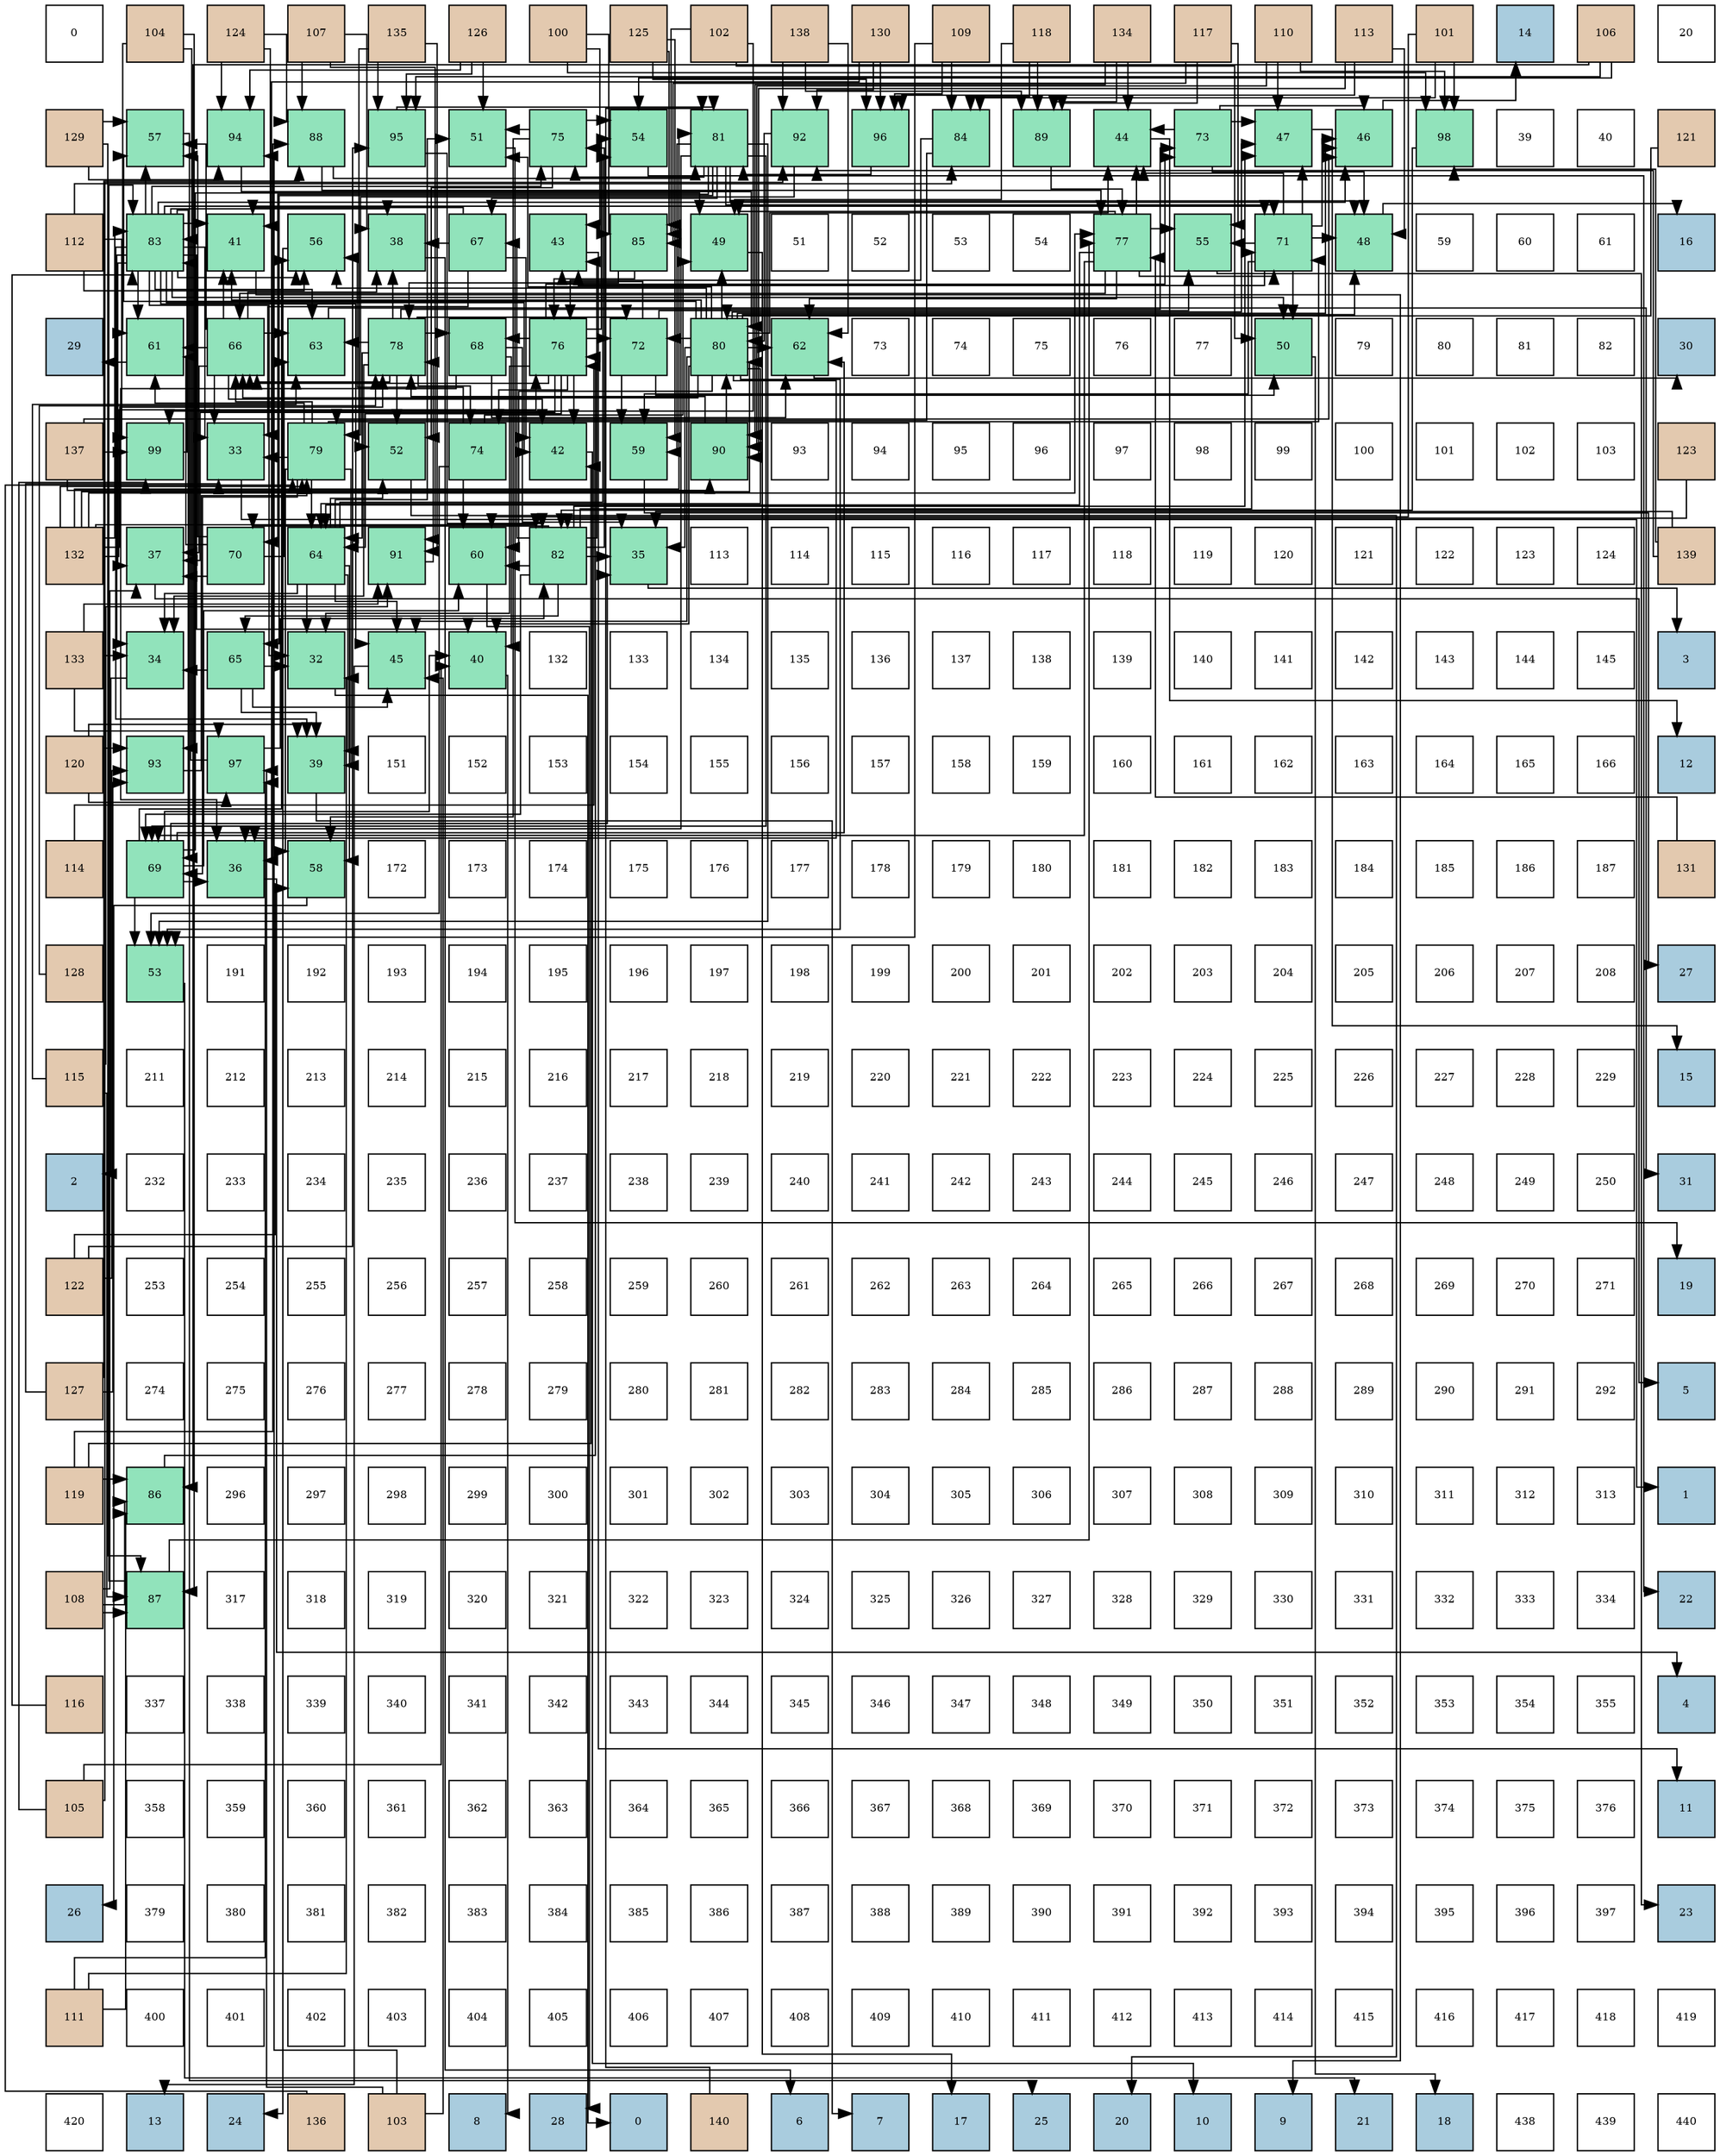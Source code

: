 digraph layout{
 rankdir=TB;
 splines=ortho;
 node [style=filled shape=square fixedsize=true width=0.6];
0[label="0", fontsize=8, fillcolor="#ffffff"];
1[label="104", fontsize=8, fillcolor="#e3c9af"];
2[label="124", fontsize=8, fillcolor="#e3c9af"];
3[label="107", fontsize=8, fillcolor="#e3c9af"];
4[label="135", fontsize=8, fillcolor="#e3c9af"];
5[label="126", fontsize=8, fillcolor="#e3c9af"];
6[label="100", fontsize=8, fillcolor="#e3c9af"];
7[label="125", fontsize=8, fillcolor="#e3c9af"];
8[label="102", fontsize=8, fillcolor="#e3c9af"];
9[label="138", fontsize=8, fillcolor="#e3c9af"];
10[label="130", fontsize=8, fillcolor="#e3c9af"];
11[label="109", fontsize=8, fillcolor="#e3c9af"];
12[label="118", fontsize=8, fillcolor="#e3c9af"];
13[label="134", fontsize=8, fillcolor="#e3c9af"];
14[label="117", fontsize=8, fillcolor="#e3c9af"];
15[label="110", fontsize=8, fillcolor="#e3c9af"];
16[label="113", fontsize=8, fillcolor="#e3c9af"];
17[label="101", fontsize=8, fillcolor="#e3c9af"];
18[label="14", fontsize=8, fillcolor="#a9ccde"];
19[label="106", fontsize=8, fillcolor="#e3c9af"];
20[label="20", fontsize=8, fillcolor="#ffffff"];
21[label="129", fontsize=8, fillcolor="#e3c9af"];
22[label="57", fontsize=8, fillcolor="#91e3bb"];
23[label="94", fontsize=8, fillcolor="#91e3bb"];
24[label="88", fontsize=8, fillcolor="#91e3bb"];
25[label="95", fontsize=8, fillcolor="#91e3bb"];
26[label="51", fontsize=8, fillcolor="#91e3bb"];
27[label="75", fontsize=8, fillcolor="#91e3bb"];
28[label="54", fontsize=8, fillcolor="#91e3bb"];
29[label="81", fontsize=8, fillcolor="#91e3bb"];
30[label="92", fontsize=8, fillcolor="#91e3bb"];
31[label="96", fontsize=8, fillcolor="#91e3bb"];
32[label="84", fontsize=8, fillcolor="#91e3bb"];
33[label="89", fontsize=8, fillcolor="#91e3bb"];
34[label="44", fontsize=8, fillcolor="#91e3bb"];
35[label="73", fontsize=8, fillcolor="#91e3bb"];
36[label="47", fontsize=8, fillcolor="#91e3bb"];
37[label="46", fontsize=8, fillcolor="#91e3bb"];
38[label="98", fontsize=8, fillcolor="#91e3bb"];
39[label="39", fontsize=8, fillcolor="#ffffff"];
40[label="40", fontsize=8, fillcolor="#ffffff"];
41[label="121", fontsize=8, fillcolor="#e3c9af"];
42[label="112", fontsize=8, fillcolor="#e3c9af"];
43[label="83", fontsize=8, fillcolor="#91e3bb"];
44[label="41", fontsize=8, fillcolor="#91e3bb"];
45[label="56", fontsize=8, fillcolor="#91e3bb"];
46[label="38", fontsize=8, fillcolor="#91e3bb"];
47[label="67", fontsize=8, fillcolor="#91e3bb"];
48[label="43", fontsize=8, fillcolor="#91e3bb"];
49[label="85", fontsize=8, fillcolor="#91e3bb"];
50[label="49", fontsize=8, fillcolor="#91e3bb"];
51[label="51", fontsize=8, fillcolor="#ffffff"];
52[label="52", fontsize=8, fillcolor="#ffffff"];
53[label="53", fontsize=8, fillcolor="#ffffff"];
54[label="54", fontsize=8, fillcolor="#ffffff"];
55[label="77", fontsize=8, fillcolor="#91e3bb"];
56[label="55", fontsize=8, fillcolor="#91e3bb"];
57[label="71", fontsize=8, fillcolor="#91e3bb"];
58[label="48", fontsize=8, fillcolor="#91e3bb"];
59[label="59", fontsize=8, fillcolor="#ffffff"];
60[label="60", fontsize=8, fillcolor="#ffffff"];
61[label="61", fontsize=8, fillcolor="#ffffff"];
62[label="16", fontsize=8, fillcolor="#a9ccde"];
63[label="29", fontsize=8, fillcolor="#a9ccde"];
64[label="61", fontsize=8, fillcolor="#91e3bb"];
65[label="66", fontsize=8, fillcolor="#91e3bb"];
66[label="63", fontsize=8, fillcolor="#91e3bb"];
67[label="78", fontsize=8, fillcolor="#91e3bb"];
68[label="68", fontsize=8, fillcolor="#91e3bb"];
69[label="76", fontsize=8, fillcolor="#91e3bb"];
70[label="72", fontsize=8, fillcolor="#91e3bb"];
71[label="80", fontsize=8, fillcolor="#91e3bb"];
72[label="62", fontsize=8, fillcolor="#91e3bb"];
73[label="73", fontsize=8, fillcolor="#ffffff"];
74[label="74", fontsize=8, fillcolor="#ffffff"];
75[label="75", fontsize=8, fillcolor="#ffffff"];
76[label="76", fontsize=8, fillcolor="#ffffff"];
77[label="77", fontsize=8, fillcolor="#ffffff"];
78[label="50", fontsize=8, fillcolor="#91e3bb"];
79[label="79", fontsize=8, fillcolor="#ffffff"];
80[label="80", fontsize=8, fillcolor="#ffffff"];
81[label="81", fontsize=8, fillcolor="#ffffff"];
82[label="82", fontsize=8, fillcolor="#ffffff"];
83[label="30", fontsize=8, fillcolor="#a9ccde"];
84[label="137", fontsize=8, fillcolor="#e3c9af"];
85[label="99", fontsize=8, fillcolor="#91e3bb"];
86[label="33", fontsize=8, fillcolor="#91e3bb"];
87[label="79", fontsize=8, fillcolor="#91e3bb"];
88[label="52", fontsize=8, fillcolor="#91e3bb"];
89[label="74", fontsize=8, fillcolor="#91e3bb"];
90[label="42", fontsize=8, fillcolor="#91e3bb"];
91[label="59", fontsize=8, fillcolor="#91e3bb"];
92[label="90", fontsize=8, fillcolor="#91e3bb"];
93[label="93", fontsize=8, fillcolor="#ffffff"];
94[label="94", fontsize=8, fillcolor="#ffffff"];
95[label="95", fontsize=8, fillcolor="#ffffff"];
96[label="96", fontsize=8, fillcolor="#ffffff"];
97[label="97", fontsize=8, fillcolor="#ffffff"];
98[label="98", fontsize=8, fillcolor="#ffffff"];
99[label="99", fontsize=8, fillcolor="#ffffff"];
100[label="100", fontsize=8, fillcolor="#ffffff"];
101[label="101", fontsize=8, fillcolor="#ffffff"];
102[label="102", fontsize=8, fillcolor="#ffffff"];
103[label="103", fontsize=8, fillcolor="#ffffff"];
104[label="123", fontsize=8, fillcolor="#e3c9af"];
105[label="132", fontsize=8, fillcolor="#e3c9af"];
106[label="37", fontsize=8, fillcolor="#91e3bb"];
107[label="70", fontsize=8, fillcolor="#91e3bb"];
108[label="64", fontsize=8, fillcolor="#91e3bb"];
109[label="91", fontsize=8, fillcolor="#91e3bb"];
110[label="60", fontsize=8, fillcolor="#91e3bb"];
111[label="82", fontsize=8, fillcolor="#91e3bb"];
112[label="35", fontsize=8, fillcolor="#91e3bb"];
113[label="113", fontsize=8, fillcolor="#ffffff"];
114[label="114", fontsize=8, fillcolor="#ffffff"];
115[label="115", fontsize=8, fillcolor="#ffffff"];
116[label="116", fontsize=8, fillcolor="#ffffff"];
117[label="117", fontsize=8, fillcolor="#ffffff"];
118[label="118", fontsize=8, fillcolor="#ffffff"];
119[label="119", fontsize=8, fillcolor="#ffffff"];
120[label="120", fontsize=8, fillcolor="#ffffff"];
121[label="121", fontsize=8, fillcolor="#ffffff"];
122[label="122", fontsize=8, fillcolor="#ffffff"];
123[label="123", fontsize=8, fillcolor="#ffffff"];
124[label="124", fontsize=8, fillcolor="#ffffff"];
125[label="139", fontsize=8, fillcolor="#e3c9af"];
126[label="133", fontsize=8, fillcolor="#e3c9af"];
127[label="34", fontsize=8, fillcolor="#91e3bb"];
128[label="65", fontsize=8, fillcolor="#91e3bb"];
129[label="32", fontsize=8, fillcolor="#91e3bb"];
130[label="45", fontsize=8, fillcolor="#91e3bb"];
131[label="40", fontsize=8, fillcolor="#91e3bb"];
132[label="132", fontsize=8, fillcolor="#ffffff"];
133[label="133", fontsize=8, fillcolor="#ffffff"];
134[label="134", fontsize=8, fillcolor="#ffffff"];
135[label="135", fontsize=8, fillcolor="#ffffff"];
136[label="136", fontsize=8, fillcolor="#ffffff"];
137[label="137", fontsize=8, fillcolor="#ffffff"];
138[label="138", fontsize=8, fillcolor="#ffffff"];
139[label="139", fontsize=8, fillcolor="#ffffff"];
140[label="140", fontsize=8, fillcolor="#ffffff"];
141[label="141", fontsize=8, fillcolor="#ffffff"];
142[label="142", fontsize=8, fillcolor="#ffffff"];
143[label="143", fontsize=8, fillcolor="#ffffff"];
144[label="144", fontsize=8, fillcolor="#ffffff"];
145[label="145", fontsize=8, fillcolor="#ffffff"];
146[label="3", fontsize=8, fillcolor="#a9ccde"];
147[label="120", fontsize=8, fillcolor="#e3c9af"];
148[label="93", fontsize=8, fillcolor="#91e3bb"];
149[label="97", fontsize=8, fillcolor="#91e3bb"];
150[label="39", fontsize=8, fillcolor="#91e3bb"];
151[label="151", fontsize=8, fillcolor="#ffffff"];
152[label="152", fontsize=8, fillcolor="#ffffff"];
153[label="153", fontsize=8, fillcolor="#ffffff"];
154[label="154", fontsize=8, fillcolor="#ffffff"];
155[label="155", fontsize=8, fillcolor="#ffffff"];
156[label="156", fontsize=8, fillcolor="#ffffff"];
157[label="157", fontsize=8, fillcolor="#ffffff"];
158[label="158", fontsize=8, fillcolor="#ffffff"];
159[label="159", fontsize=8, fillcolor="#ffffff"];
160[label="160", fontsize=8, fillcolor="#ffffff"];
161[label="161", fontsize=8, fillcolor="#ffffff"];
162[label="162", fontsize=8, fillcolor="#ffffff"];
163[label="163", fontsize=8, fillcolor="#ffffff"];
164[label="164", fontsize=8, fillcolor="#ffffff"];
165[label="165", fontsize=8, fillcolor="#ffffff"];
166[label="166", fontsize=8, fillcolor="#ffffff"];
167[label="12", fontsize=8, fillcolor="#a9ccde"];
168[label="114", fontsize=8, fillcolor="#e3c9af"];
169[label="69", fontsize=8, fillcolor="#91e3bb"];
170[label="36", fontsize=8, fillcolor="#91e3bb"];
171[label="58", fontsize=8, fillcolor="#91e3bb"];
172[label="172", fontsize=8, fillcolor="#ffffff"];
173[label="173", fontsize=8, fillcolor="#ffffff"];
174[label="174", fontsize=8, fillcolor="#ffffff"];
175[label="175", fontsize=8, fillcolor="#ffffff"];
176[label="176", fontsize=8, fillcolor="#ffffff"];
177[label="177", fontsize=8, fillcolor="#ffffff"];
178[label="178", fontsize=8, fillcolor="#ffffff"];
179[label="179", fontsize=8, fillcolor="#ffffff"];
180[label="180", fontsize=8, fillcolor="#ffffff"];
181[label="181", fontsize=8, fillcolor="#ffffff"];
182[label="182", fontsize=8, fillcolor="#ffffff"];
183[label="183", fontsize=8, fillcolor="#ffffff"];
184[label="184", fontsize=8, fillcolor="#ffffff"];
185[label="185", fontsize=8, fillcolor="#ffffff"];
186[label="186", fontsize=8, fillcolor="#ffffff"];
187[label="187", fontsize=8, fillcolor="#ffffff"];
188[label="131", fontsize=8, fillcolor="#e3c9af"];
189[label="128", fontsize=8, fillcolor="#e3c9af"];
190[label="53", fontsize=8, fillcolor="#91e3bb"];
191[label="191", fontsize=8, fillcolor="#ffffff"];
192[label="192", fontsize=8, fillcolor="#ffffff"];
193[label="193", fontsize=8, fillcolor="#ffffff"];
194[label="194", fontsize=8, fillcolor="#ffffff"];
195[label="195", fontsize=8, fillcolor="#ffffff"];
196[label="196", fontsize=8, fillcolor="#ffffff"];
197[label="197", fontsize=8, fillcolor="#ffffff"];
198[label="198", fontsize=8, fillcolor="#ffffff"];
199[label="199", fontsize=8, fillcolor="#ffffff"];
200[label="200", fontsize=8, fillcolor="#ffffff"];
201[label="201", fontsize=8, fillcolor="#ffffff"];
202[label="202", fontsize=8, fillcolor="#ffffff"];
203[label="203", fontsize=8, fillcolor="#ffffff"];
204[label="204", fontsize=8, fillcolor="#ffffff"];
205[label="205", fontsize=8, fillcolor="#ffffff"];
206[label="206", fontsize=8, fillcolor="#ffffff"];
207[label="207", fontsize=8, fillcolor="#ffffff"];
208[label="208", fontsize=8, fillcolor="#ffffff"];
209[label="27", fontsize=8, fillcolor="#a9ccde"];
210[label="115", fontsize=8, fillcolor="#e3c9af"];
211[label="211", fontsize=8, fillcolor="#ffffff"];
212[label="212", fontsize=8, fillcolor="#ffffff"];
213[label="213", fontsize=8, fillcolor="#ffffff"];
214[label="214", fontsize=8, fillcolor="#ffffff"];
215[label="215", fontsize=8, fillcolor="#ffffff"];
216[label="216", fontsize=8, fillcolor="#ffffff"];
217[label="217", fontsize=8, fillcolor="#ffffff"];
218[label="218", fontsize=8, fillcolor="#ffffff"];
219[label="219", fontsize=8, fillcolor="#ffffff"];
220[label="220", fontsize=8, fillcolor="#ffffff"];
221[label="221", fontsize=8, fillcolor="#ffffff"];
222[label="222", fontsize=8, fillcolor="#ffffff"];
223[label="223", fontsize=8, fillcolor="#ffffff"];
224[label="224", fontsize=8, fillcolor="#ffffff"];
225[label="225", fontsize=8, fillcolor="#ffffff"];
226[label="226", fontsize=8, fillcolor="#ffffff"];
227[label="227", fontsize=8, fillcolor="#ffffff"];
228[label="228", fontsize=8, fillcolor="#ffffff"];
229[label="229", fontsize=8, fillcolor="#ffffff"];
230[label="15", fontsize=8, fillcolor="#a9ccde"];
231[label="2", fontsize=8, fillcolor="#a9ccde"];
232[label="232", fontsize=8, fillcolor="#ffffff"];
233[label="233", fontsize=8, fillcolor="#ffffff"];
234[label="234", fontsize=8, fillcolor="#ffffff"];
235[label="235", fontsize=8, fillcolor="#ffffff"];
236[label="236", fontsize=8, fillcolor="#ffffff"];
237[label="237", fontsize=8, fillcolor="#ffffff"];
238[label="238", fontsize=8, fillcolor="#ffffff"];
239[label="239", fontsize=8, fillcolor="#ffffff"];
240[label="240", fontsize=8, fillcolor="#ffffff"];
241[label="241", fontsize=8, fillcolor="#ffffff"];
242[label="242", fontsize=8, fillcolor="#ffffff"];
243[label="243", fontsize=8, fillcolor="#ffffff"];
244[label="244", fontsize=8, fillcolor="#ffffff"];
245[label="245", fontsize=8, fillcolor="#ffffff"];
246[label="246", fontsize=8, fillcolor="#ffffff"];
247[label="247", fontsize=8, fillcolor="#ffffff"];
248[label="248", fontsize=8, fillcolor="#ffffff"];
249[label="249", fontsize=8, fillcolor="#ffffff"];
250[label="250", fontsize=8, fillcolor="#ffffff"];
251[label="31", fontsize=8, fillcolor="#a9ccde"];
252[label="122", fontsize=8, fillcolor="#e3c9af"];
253[label="253", fontsize=8, fillcolor="#ffffff"];
254[label="254", fontsize=8, fillcolor="#ffffff"];
255[label="255", fontsize=8, fillcolor="#ffffff"];
256[label="256", fontsize=8, fillcolor="#ffffff"];
257[label="257", fontsize=8, fillcolor="#ffffff"];
258[label="258", fontsize=8, fillcolor="#ffffff"];
259[label="259", fontsize=8, fillcolor="#ffffff"];
260[label="260", fontsize=8, fillcolor="#ffffff"];
261[label="261", fontsize=8, fillcolor="#ffffff"];
262[label="262", fontsize=8, fillcolor="#ffffff"];
263[label="263", fontsize=8, fillcolor="#ffffff"];
264[label="264", fontsize=8, fillcolor="#ffffff"];
265[label="265", fontsize=8, fillcolor="#ffffff"];
266[label="266", fontsize=8, fillcolor="#ffffff"];
267[label="267", fontsize=8, fillcolor="#ffffff"];
268[label="268", fontsize=8, fillcolor="#ffffff"];
269[label="269", fontsize=8, fillcolor="#ffffff"];
270[label="270", fontsize=8, fillcolor="#ffffff"];
271[label="271", fontsize=8, fillcolor="#ffffff"];
272[label="19", fontsize=8, fillcolor="#a9ccde"];
273[label="127", fontsize=8, fillcolor="#e3c9af"];
274[label="274", fontsize=8, fillcolor="#ffffff"];
275[label="275", fontsize=8, fillcolor="#ffffff"];
276[label="276", fontsize=8, fillcolor="#ffffff"];
277[label="277", fontsize=8, fillcolor="#ffffff"];
278[label="278", fontsize=8, fillcolor="#ffffff"];
279[label="279", fontsize=8, fillcolor="#ffffff"];
280[label="280", fontsize=8, fillcolor="#ffffff"];
281[label="281", fontsize=8, fillcolor="#ffffff"];
282[label="282", fontsize=8, fillcolor="#ffffff"];
283[label="283", fontsize=8, fillcolor="#ffffff"];
284[label="284", fontsize=8, fillcolor="#ffffff"];
285[label="285", fontsize=8, fillcolor="#ffffff"];
286[label="286", fontsize=8, fillcolor="#ffffff"];
287[label="287", fontsize=8, fillcolor="#ffffff"];
288[label="288", fontsize=8, fillcolor="#ffffff"];
289[label="289", fontsize=8, fillcolor="#ffffff"];
290[label="290", fontsize=8, fillcolor="#ffffff"];
291[label="291", fontsize=8, fillcolor="#ffffff"];
292[label="292", fontsize=8, fillcolor="#ffffff"];
293[label="5", fontsize=8, fillcolor="#a9ccde"];
294[label="119", fontsize=8, fillcolor="#e3c9af"];
295[label="86", fontsize=8, fillcolor="#91e3bb"];
296[label="296", fontsize=8, fillcolor="#ffffff"];
297[label="297", fontsize=8, fillcolor="#ffffff"];
298[label="298", fontsize=8, fillcolor="#ffffff"];
299[label="299", fontsize=8, fillcolor="#ffffff"];
300[label="300", fontsize=8, fillcolor="#ffffff"];
301[label="301", fontsize=8, fillcolor="#ffffff"];
302[label="302", fontsize=8, fillcolor="#ffffff"];
303[label="303", fontsize=8, fillcolor="#ffffff"];
304[label="304", fontsize=8, fillcolor="#ffffff"];
305[label="305", fontsize=8, fillcolor="#ffffff"];
306[label="306", fontsize=8, fillcolor="#ffffff"];
307[label="307", fontsize=8, fillcolor="#ffffff"];
308[label="308", fontsize=8, fillcolor="#ffffff"];
309[label="309", fontsize=8, fillcolor="#ffffff"];
310[label="310", fontsize=8, fillcolor="#ffffff"];
311[label="311", fontsize=8, fillcolor="#ffffff"];
312[label="312", fontsize=8, fillcolor="#ffffff"];
313[label="313", fontsize=8, fillcolor="#ffffff"];
314[label="1", fontsize=8, fillcolor="#a9ccde"];
315[label="108", fontsize=8, fillcolor="#e3c9af"];
316[label="87", fontsize=8, fillcolor="#91e3bb"];
317[label="317", fontsize=8, fillcolor="#ffffff"];
318[label="318", fontsize=8, fillcolor="#ffffff"];
319[label="319", fontsize=8, fillcolor="#ffffff"];
320[label="320", fontsize=8, fillcolor="#ffffff"];
321[label="321", fontsize=8, fillcolor="#ffffff"];
322[label="322", fontsize=8, fillcolor="#ffffff"];
323[label="323", fontsize=8, fillcolor="#ffffff"];
324[label="324", fontsize=8, fillcolor="#ffffff"];
325[label="325", fontsize=8, fillcolor="#ffffff"];
326[label="326", fontsize=8, fillcolor="#ffffff"];
327[label="327", fontsize=8, fillcolor="#ffffff"];
328[label="328", fontsize=8, fillcolor="#ffffff"];
329[label="329", fontsize=8, fillcolor="#ffffff"];
330[label="330", fontsize=8, fillcolor="#ffffff"];
331[label="331", fontsize=8, fillcolor="#ffffff"];
332[label="332", fontsize=8, fillcolor="#ffffff"];
333[label="333", fontsize=8, fillcolor="#ffffff"];
334[label="334", fontsize=8, fillcolor="#ffffff"];
335[label="22", fontsize=8, fillcolor="#a9ccde"];
336[label="116", fontsize=8, fillcolor="#e3c9af"];
337[label="337", fontsize=8, fillcolor="#ffffff"];
338[label="338", fontsize=8, fillcolor="#ffffff"];
339[label="339", fontsize=8, fillcolor="#ffffff"];
340[label="340", fontsize=8, fillcolor="#ffffff"];
341[label="341", fontsize=8, fillcolor="#ffffff"];
342[label="342", fontsize=8, fillcolor="#ffffff"];
343[label="343", fontsize=8, fillcolor="#ffffff"];
344[label="344", fontsize=8, fillcolor="#ffffff"];
345[label="345", fontsize=8, fillcolor="#ffffff"];
346[label="346", fontsize=8, fillcolor="#ffffff"];
347[label="347", fontsize=8, fillcolor="#ffffff"];
348[label="348", fontsize=8, fillcolor="#ffffff"];
349[label="349", fontsize=8, fillcolor="#ffffff"];
350[label="350", fontsize=8, fillcolor="#ffffff"];
351[label="351", fontsize=8, fillcolor="#ffffff"];
352[label="352", fontsize=8, fillcolor="#ffffff"];
353[label="353", fontsize=8, fillcolor="#ffffff"];
354[label="354", fontsize=8, fillcolor="#ffffff"];
355[label="355", fontsize=8, fillcolor="#ffffff"];
356[label="4", fontsize=8, fillcolor="#a9ccde"];
357[label="105", fontsize=8, fillcolor="#e3c9af"];
358[label="358", fontsize=8, fillcolor="#ffffff"];
359[label="359", fontsize=8, fillcolor="#ffffff"];
360[label="360", fontsize=8, fillcolor="#ffffff"];
361[label="361", fontsize=8, fillcolor="#ffffff"];
362[label="362", fontsize=8, fillcolor="#ffffff"];
363[label="363", fontsize=8, fillcolor="#ffffff"];
364[label="364", fontsize=8, fillcolor="#ffffff"];
365[label="365", fontsize=8, fillcolor="#ffffff"];
366[label="366", fontsize=8, fillcolor="#ffffff"];
367[label="367", fontsize=8, fillcolor="#ffffff"];
368[label="368", fontsize=8, fillcolor="#ffffff"];
369[label="369", fontsize=8, fillcolor="#ffffff"];
370[label="370", fontsize=8, fillcolor="#ffffff"];
371[label="371", fontsize=8, fillcolor="#ffffff"];
372[label="372", fontsize=8, fillcolor="#ffffff"];
373[label="373", fontsize=8, fillcolor="#ffffff"];
374[label="374", fontsize=8, fillcolor="#ffffff"];
375[label="375", fontsize=8, fillcolor="#ffffff"];
376[label="376", fontsize=8, fillcolor="#ffffff"];
377[label="11", fontsize=8, fillcolor="#a9ccde"];
378[label="26", fontsize=8, fillcolor="#a9ccde"];
379[label="379", fontsize=8, fillcolor="#ffffff"];
380[label="380", fontsize=8, fillcolor="#ffffff"];
381[label="381", fontsize=8, fillcolor="#ffffff"];
382[label="382", fontsize=8, fillcolor="#ffffff"];
383[label="383", fontsize=8, fillcolor="#ffffff"];
384[label="384", fontsize=8, fillcolor="#ffffff"];
385[label="385", fontsize=8, fillcolor="#ffffff"];
386[label="386", fontsize=8, fillcolor="#ffffff"];
387[label="387", fontsize=8, fillcolor="#ffffff"];
388[label="388", fontsize=8, fillcolor="#ffffff"];
389[label="389", fontsize=8, fillcolor="#ffffff"];
390[label="390", fontsize=8, fillcolor="#ffffff"];
391[label="391", fontsize=8, fillcolor="#ffffff"];
392[label="392", fontsize=8, fillcolor="#ffffff"];
393[label="393", fontsize=8, fillcolor="#ffffff"];
394[label="394", fontsize=8, fillcolor="#ffffff"];
395[label="395", fontsize=8, fillcolor="#ffffff"];
396[label="396", fontsize=8, fillcolor="#ffffff"];
397[label="397", fontsize=8, fillcolor="#ffffff"];
398[label="23", fontsize=8, fillcolor="#a9ccde"];
399[label="111", fontsize=8, fillcolor="#e3c9af"];
400[label="400", fontsize=8, fillcolor="#ffffff"];
401[label="401", fontsize=8, fillcolor="#ffffff"];
402[label="402", fontsize=8, fillcolor="#ffffff"];
403[label="403", fontsize=8, fillcolor="#ffffff"];
404[label="404", fontsize=8, fillcolor="#ffffff"];
405[label="405", fontsize=8, fillcolor="#ffffff"];
406[label="406", fontsize=8, fillcolor="#ffffff"];
407[label="407", fontsize=8, fillcolor="#ffffff"];
408[label="408", fontsize=8, fillcolor="#ffffff"];
409[label="409", fontsize=8, fillcolor="#ffffff"];
410[label="410", fontsize=8, fillcolor="#ffffff"];
411[label="411", fontsize=8, fillcolor="#ffffff"];
412[label="412", fontsize=8, fillcolor="#ffffff"];
413[label="413", fontsize=8, fillcolor="#ffffff"];
414[label="414", fontsize=8, fillcolor="#ffffff"];
415[label="415", fontsize=8, fillcolor="#ffffff"];
416[label="416", fontsize=8, fillcolor="#ffffff"];
417[label="417", fontsize=8, fillcolor="#ffffff"];
418[label="418", fontsize=8, fillcolor="#ffffff"];
419[label="419", fontsize=8, fillcolor="#ffffff"];
420[label="420", fontsize=8, fillcolor="#ffffff"];
421[label="13", fontsize=8, fillcolor="#a9ccde"];
422[label="24", fontsize=8, fillcolor="#a9ccde"];
423[label="136", fontsize=8, fillcolor="#e3c9af"];
424[label="103", fontsize=8, fillcolor="#e3c9af"];
425[label="8", fontsize=8, fillcolor="#a9ccde"];
426[label="28", fontsize=8, fillcolor="#a9ccde"];
427[label="0", fontsize=8, fillcolor="#a9ccde"];
428[label="140", fontsize=8, fillcolor="#e3c9af"];
429[label="6", fontsize=8, fillcolor="#a9ccde"];
430[label="7", fontsize=8, fillcolor="#a9ccde"];
431[label="17", fontsize=8, fillcolor="#a9ccde"];
432[label="25", fontsize=8, fillcolor="#a9ccde"];
433[label="20", fontsize=8, fillcolor="#a9ccde"];
434[label="10", fontsize=8, fillcolor="#a9ccde"];
435[label="9", fontsize=8, fillcolor="#a9ccde"];
436[label="21", fontsize=8, fillcolor="#a9ccde"];
437[label="18", fontsize=8, fillcolor="#a9ccde"];
438[label="438", fontsize=8, fillcolor="#ffffff"];
439[label="439", fontsize=8, fillcolor="#ffffff"];
440[label="440", fontsize=8, fillcolor="#ffffff"];
edge [constraint=false, style=vis];129 -> 427;
86 -> 314;
127 -> 231;
112 -> 146;
170 -> 356;
106 -> 293;
46 -> 429;
150 -> 430;
131 -> 425;
44 -> 435;
90 -> 434;
48 -> 377;
34 -> 167;
130 -> 421;
37 -> 18;
36 -> 230;
58 -> 62;
50 -> 431;
78 -> 437;
26 -> 272;
88 -> 433;
190 -> 436;
28 -> 335;
56 -> 398;
45 -> 422;
22 -> 432;
171 -> 378;
91 -> 209;
110 -> 426;
64 -> 63;
72 -> 83;
66 -> 251;
108 -> 129;
108 -> 127;
108 -> 150;
108 -> 130;
108 -> 26;
108 -> 88;
108 -> 28;
108 -> 171;
128 -> 129;
128 -> 127;
128 -> 150;
128 -> 130;
65 -> 86;
65 -> 106;
65 -> 46;
65 -> 44;
65 -> 90;
65 -> 22;
65 -> 64;
65 -> 66;
47 -> 86;
47 -> 46;
47 -> 44;
47 -> 90;
68 -> 112;
68 -> 170;
68 -> 131;
68 -> 72;
169 -> 112;
169 -> 170;
169 -> 131;
169 -> 50;
169 -> 190;
169 -> 45;
169 -> 110;
169 -> 72;
107 -> 106;
107 -> 22;
107 -> 64;
107 -> 66;
57 -> 48;
57 -> 34;
57 -> 37;
57 -> 36;
57 -> 58;
57 -> 78;
57 -> 56;
57 -> 91;
70 -> 48;
70 -> 78;
70 -> 56;
70 -> 91;
35 -> 34;
35 -> 37;
35 -> 36;
35 -> 58;
89 -> 50;
89 -> 190;
89 -> 45;
89 -> 110;
27 -> 26;
27 -> 88;
27 -> 28;
27 -> 171;
69 -> 129;
69 -> 106;
69 -> 90;
69 -> 28;
69 -> 108;
69 -> 65;
69 -> 68;
69 -> 70;
69 -> 35;
69 -> 89;
55 -> 34;
55 -> 50;
55 -> 56;
55 -> 72;
55 -> 108;
55 -> 65;
55 -> 169;
55 -> 57;
67 -> 127;
67 -> 46;
67 -> 88;
67 -> 66;
67 -> 108;
67 -> 65;
67 -> 68;
67 -> 70;
67 -> 35;
67 -> 89;
87 -> 86;
87 -> 150;
87 -> 171;
87 -> 64;
87 -> 108;
87 -> 65;
87 -> 169;
87 -> 57;
71 -> 112;
71 -> 170;
71 -> 131;
71 -> 44;
71 -> 34;
71 -> 130;
71 -> 37;
71 -> 36;
71 -> 58;
71 -> 50;
71 -> 26;
71 -> 190;
71 -> 45;
71 -> 22;
71 -> 110;
71 -> 72;
71 -> 108;
71 -> 65;
71 -> 70;
29 -> 170;
29 -> 58;
29 -> 190;
29 -> 91;
29 -> 128;
29 -> 47;
29 -> 169;
29 -> 107;
29 -> 57;
29 -> 27;
111 -> 112;
111 -> 48;
111 -> 36;
111 -> 110;
111 -> 128;
111 -> 47;
111 -> 169;
111 -> 107;
111 -> 57;
111 -> 27;
43 -> 129;
43 -> 86;
43 -> 127;
43 -> 106;
43 -> 46;
43 -> 150;
43 -> 131;
43 -> 44;
43 -> 90;
43 -> 130;
43 -> 37;
43 -> 78;
43 -> 45;
43 -> 22;
43 -> 64;
43 -> 66;
43 -> 169;
43 -> 57;
43 -> 27;
32 -> 69;
32 -> 87;
49 -> 69;
49 -> 67;
295 -> 69;
316 -> 55;
316 -> 43;
24 -> 55;
24 -> 29;
33 -> 55;
92 -> 67;
92 -> 71;
109 -> 67;
30 -> 87;
30 -> 71;
148 -> 87;
23 -> 71;
25 -> 29;
25 -> 111;
31 -> 29;
149 -> 111;
149 -> 43;
38 -> 111;
85 -> 43;
6 -> 48;
6 -> 49;
6 -> 38;
17 -> 110;
17 -> 32;
17 -> 38;
8 -> 78;
8 -> 49;
8 -> 85;
424 -> 130;
424 -> 23;
424 -> 149;
1 -> 64;
1 -> 316;
1 -> 148;
357 -> 131;
357 -> 30;
357 -> 85;
19 -> 28;
19 -> 295;
19 -> 25;
3 -> 46;
3 -> 24;
3 -> 109;
315 -> 106;
315 -> 295;
315 -> 316;
11 -> 190;
11 -> 32;
11 -> 31;
15 -> 36;
15 -> 92;
15 -> 38;
399 -> 129;
399 -> 295;
399 -> 149;
42 -> 45;
42 -> 32;
42 -> 85;
16 -> 58;
16 -> 92;
16 -> 31;
168 -> 69;
210 -> 66;
210 -> 316;
210 -> 109;
336 -> 43;
14 -> 56;
14 -> 49;
14 -> 33;
12 -> 50;
12 -> 32;
12 -> 33;
294 -> 90;
294 -> 295;
294 -> 24;
147 -> 150;
147 -> 148;
147 -> 149;
41 -> 71;
252 -> 171;
252 -> 148;
252 -> 25;
104 -> 111;
2 -> 44;
2 -> 24;
2 -> 23;
7 -> 91;
7 -> 49;
7 -> 31;
5 -> 26;
5 -> 23;
5 -> 25;
273 -> 86;
273 -> 24;
273 -> 148;
189 -> 67;
21 -> 22;
21 -> 316;
21 -> 23;
10 -> 170;
10 -> 30;
10 -> 31;
188 -> 55;
105 -> 69;
105 -> 55;
105 -> 67;
105 -> 87;
105 -> 71;
105 -> 29;
105 -> 111;
105 -> 43;
126 -> 127;
126 -> 109;
126 -> 149;
13 -> 34;
13 -> 33;
13 -> 92;
4 -> 88;
4 -> 109;
4 -> 25;
423 -> 87;
84 -> 37;
84 -> 92;
84 -> 85;
9 -> 72;
9 -> 33;
9 -> 30;
125 -> 112;
125 -> 30;
125 -> 38;
428 -> 29;
edge [constraint=true, style=invis];
0 -> 21 -> 42 -> 63 -> 84 -> 105 -> 126 -> 147 -> 168 -> 189 -> 210 -> 231 -> 252 -> 273 -> 294 -> 315 -> 336 -> 357 -> 378 -> 399 -> 420;
1 -> 22 -> 43 -> 64 -> 85 -> 106 -> 127 -> 148 -> 169 -> 190 -> 211 -> 232 -> 253 -> 274 -> 295 -> 316 -> 337 -> 358 -> 379 -> 400 -> 421;
2 -> 23 -> 44 -> 65 -> 86 -> 107 -> 128 -> 149 -> 170 -> 191 -> 212 -> 233 -> 254 -> 275 -> 296 -> 317 -> 338 -> 359 -> 380 -> 401 -> 422;
3 -> 24 -> 45 -> 66 -> 87 -> 108 -> 129 -> 150 -> 171 -> 192 -> 213 -> 234 -> 255 -> 276 -> 297 -> 318 -> 339 -> 360 -> 381 -> 402 -> 423;
4 -> 25 -> 46 -> 67 -> 88 -> 109 -> 130 -> 151 -> 172 -> 193 -> 214 -> 235 -> 256 -> 277 -> 298 -> 319 -> 340 -> 361 -> 382 -> 403 -> 424;
5 -> 26 -> 47 -> 68 -> 89 -> 110 -> 131 -> 152 -> 173 -> 194 -> 215 -> 236 -> 257 -> 278 -> 299 -> 320 -> 341 -> 362 -> 383 -> 404 -> 425;
6 -> 27 -> 48 -> 69 -> 90 -> 111 -> 132 -> 153 -> 174 -> 195 -> 216 -> 237 -> 258 -> 279 -> 300 -> 321 -> 342 -> 363 -> 384 -> 405 -> 426;
7 -> 28 -> 49 -> 70 -> 91 -> 112 -> 133 -> 154 -> 175 -> 196 -> 217 -> 238 -> 259 -> 280 -> 301 -> 322 -> 343 -> 364 -> 385 -> 406 -> 427;
8 -> 29 -> 50 -> 71 -> 92 -> 113 -> 134 -> 155 -> 176 -> 197 -> 218 -> 239 -> 260 -> 281 -> 302 -> 323 -> 344 -> 365 -> 386 -> 407 -> 428;
9 -> 30 -> 51 -> 72 -> 93 -> 114 -> 135 -> 156 -> 177 -> 198 -> 219 -> 240 -> 261 -> 282 -> 303 -> 324 -> 345 -> 366 -> 387 -> 408 -> 429;
10 -> 31 -> 52 -> 73 -> 94 -> 115 -> 136 -> 157 -> 178 -> 199 -> 220 -> 241 -> 262 -> 283 -> 304 -> 325 -> 346 -> 367 -> 388 -> 409 -> 430;
11 -> 32 -> 53 -> 74 -> 95 -> 116 -> 137 -> 158 -> 179 -> 200 -> 221 -> 242 -> 263 -> 284 -> 305 -> 326 -> 347 -> 368 -> 389 -> 410 -> 431;
12 -> 33 -> 54 -> 75 -> 96 -> 117 -> 138 -> 159 -> 180 -> 201 -> 222 -> 243 -> 264 -> 285 -> 306 -> 327 -> 348 -> 369 -> 390 -> 411 -> 432;
13 -> 34 -> 55 -> 76 -> 97 -> 118 -> 139 -> 160 -> 181 -> 202 -> 223 -> 244 -> 265 -> 286 -> 307 -> 328 -> 349 -> 370 -> 391 -> 412 -> 433;
14 -> 35 -> 56 -> 77 -> 98 -> 119 -> 140 -> 161 -> 182 -> 203 -> 224 -> 245 -> 266 -> 287 -> 308 -> 329 -> 350 -> 371 -> 392 -> 413 -> 434;
15 -> 36 -> 57 -> 78 -> 99 -> 120 -> 141 -> 162 -> 183 -> 204 -> 225 -> 246 -> 267 -> 288 -> 309 -> 330 -> 351 -> 372 -> 393 -> 414 -> 435;
16 -> 37 -> 58 -> 79 -> 100 -> 121 -> 142 -> 163 -> 184 -> 205 -> 226 -> 247 -> 268 -> 289 -> 310 -> 331 -> 352 -> 373 -> 394 -> 415 -> 436;
17 -> 38 -> 59 -> 80 -> 101 -> 122 -> 143 -> 164 -> 185 -> 206 -> 227 -> 248 -> 269 -> 290 -> 311 -> 332 -> 353 -> 374 -> 395 -> 416 -> 437;
18 -> 39 -> 60 -> 81 -> 102 -> 123 -> 144 -> 165 -> 186 -> 207 -> 228 -> 249 -> 270 -> 291 -> 312 -> 333 -> 354 -> 375 -> 396 -> 417 -> 438;
19 -> 40 -> 61 -> 82 -> 103 -> 124 -> 145 -> 166 -> 187 -> 208 -> 229 -> 250 -> 271 -> 292 -> 313 -> 334 -> 355 -> 376 -> 397 -> 418 -> 439;
20 -> 41 -> 62 -> 83 -> 104 -> 125 -> 146 -> 167 -> 188 -> 209 -> 230 -> 251 -> 272 -> 293 -> 314 -> 335 -> 356 -> 377 -> 398 -> 419 -> 440;
rank = same {0 -> 1 -> 2 -> 3 -> 4 -> 5 -> 6 -> 7 -> 8 -> 9 -> 10 -> 11 -> 12 -> 13 -> 14 -> 15 -> 16 -> 17 -> 18 -> 19 -> 20};
rank = same {21 -> 22 -> 23 -> 24 -> 25 -> 26 -> 27 -> 28 -> 29 -> 30 -> 31 -> 32 -> 33 -> 34 -> 35 -> 36 -> 37 -> 38 -> 39 -> 40 -> 41};
rank = same {42 -> 43 -> 44 -> 45 -> 46 -> 47 -> 48 -> 49 -> 50 -> 51 -> 52 -> 53 -> 54 -> 55 -> 56 -> 57 -> 58 -> 59 -> 60 -> 61 -> 62};
rank = same {63 -> 64 -> 65 -> 66 -> 67 -> 68 -> 69 -> 70 -> 71 -> 72 -> 73 -> 74 -> 75 -> 76 -> 77 -> 78 -> 79 -> 80 -> 81 -> 82 -> 83};
rank = same {84 -> 85 -> 86 -> 87 -> 88 -> 89 -> 90 -> 91 -> 92 -> 93 -> 94 -> 95 -> 96 -> 97 -> 98 -> 99 -> 100 -> 101 -> 102 -> 103 -> 104};
rank = same {105 -> 106 -> 107 -> 108 -> 109 -> 110 -> 111 -> 112 -> 113 -> 114 -> 115 -> 116 -> 117 -> 118 -> 119 -> 120 -> 121 -> 122 -> 123 -> 124 -> 125};
rank = same {126 -> 127 -> 128 -> 129 -> 130 -> 131 -> 132 -> 133 -> 134 -> 135 -> 136 -> 137 -> 138 -> 139 -> 140 -> 141 -> 142 -> 143 -> 144 -> 145 -> 146};
rank = same {147 -> 148 -> 149 -> 150 -> 151 -> 152 -> 153 -> 154 -> 155 -> 156 -> 157 -> 158 -> 159 -> 160 -> 161 -> 162 -> 163 -> 164 -> 165 -> 166 -> 167};
rank = same {168 -> 169 -> 170 -> 171 -> 172 -> 173 -> 174 -> 175 -> 176 -> 177 -> 178 -> 179 -> 180 -> 181 -> 182 -> 183 -> 184 -> 185 -> 186 -> 187 -> 188};
rank = same {189 -> 190 -> 191 -> 192 -> 193 -> 194 -> 195 -> 196 -> 197 -> 198 -> 199 -> 200 -> 201 -> 202 -> 203 -> 204 -> 205 -> 206 -> 207 -> 208 -> 209};
rank = same {210 -> 211 -> 212 -> 213 -> 214 -> 215 -> 216 -> 217 -> 218 -> 219 -> 220 -> 221 -> 222 -> 223 -> 224 -> 225 -> 226 -> 227 -> 228 -> 229 -> 230};
rank = same {231 -> 232 -> 233 -> 234 -> 235 -> 236 -> 237 -> 238 -> 239 -> 240 -> 241 -> 242 -> 243 -> 244 -> 245 -> 246 -> 247 -> 248 -> 249 -> 250 -> 251};
rank = same {252 -> 253 -> 254 -> 255 -> 256 -> 257 -> 258 -> 259 -> 260 -> 261 -> 262 -> 263 -> 264 -> 265 -> 266 -> 267 -> 268 -> 269 -> 270 -> 271 -> 272};
rank = same {273 -> 274 -> 275 -> 276 -> 277 -> 278 -> 279 -> 280 -> 281 -> 282 -> 283 -> 284 -> 285 -> 286 -> 287 -> 288 -> 289 -> 290 -> 291 -> 292 -> 293};
rank = same {294 -> 295 -> 296 -> 297 -> 298 -> 299 -> 300 -> 301 -> 302 -> 303 -> 304 -> 305 -> 306 -> 307 -> 308 -> 309 -> 310 -> 311 -> 312 -> 313 -> 314};
rank = same {315 -> 316 -> 317 -> 318 -> 319 -> 320 -> 321 -> 322 -> 323 -> 324 -> 325 -> 326 -> 327 -> 328 -> 329 -> 330 -> 331 -> 332 -> 333 -> 334 -> 335};
rank = same {336 -> 337 -> 338 -> 339 -> 340 -> 341 -> 342 -> 343 -> 344 -> 345 -> 346 -> 347 -> 348 -> 349 -> 350 -> 351 -> 352 -> 353 -> 354 -> 355 -> 356};
rank = same {357 -> 358 -> 359 -> 360 -> 361 -> 362 -> 363 -> 364 -> 365 -> 366 -> 367 -> 368 -> 369 -> 370 -> 371 -> 372 -> 373 -> 374 -> 375 -> 376 -> 377};
rank = same {378 -> 379 -> 380 -> 381 -> 382 -> 383 -> 384 -> 385 -> 386 -> 387 -> 388 -> 389 -> 390 -> 391 -> 392 -> 393 -> 394 -> 395 -> 396 -> 397 -> 398};
rank = same {399 -> 400 -> 401 -> 402 -> 403 -> 404 -> 405 -> 406 -> 407 -> 408 -> 409 -> 410 -> 411 -> 412 -> 413 -> 414 -> 415 -> 416 -> 417 -> 418 -> 419};
rank = same {420 -> 421 -> 422 -> 423 -> 424 -> 425 -> 426 -> 427 -> 428 -> 429 -> 430 -> 431 -> 432 -> 433 -> 434 -> 435 -> 436 -> 437 -> 438 -> 439 -> 440};
}